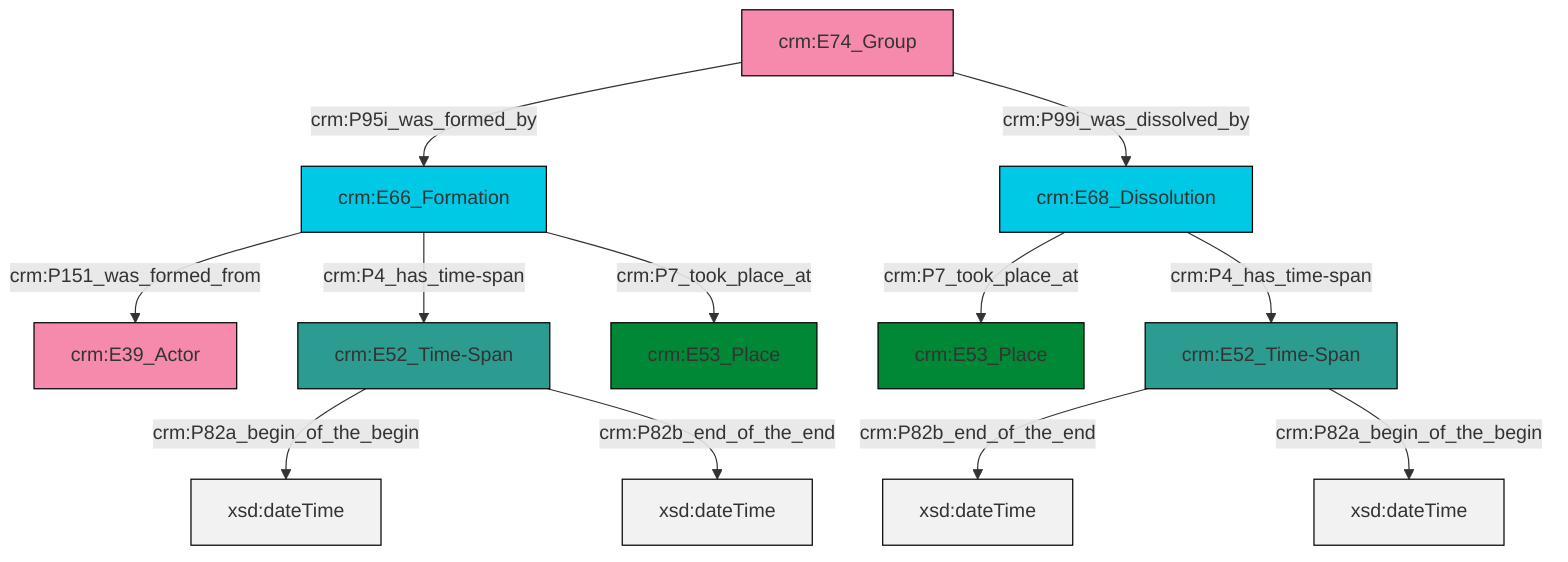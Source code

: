 graph TD
classDef Literal fill:#f2f2f2,stroke:#000000;
classDef CRM_Entity fill:#FFFFFF,stroke:#000000;
classDef Temporal_Entity fill:#00C9E6, stroke:#000000;
classDef Type fill:#E18312, stroke:#000000;
classDef Time-Span fill:#2C9C91, stroke:#000000;
classDef Appellation fill:#FFEB7F, stroke:#000000;
classDef Place fill:#008836, stroke:#000000;
classDef Persistent_Item fill:#B266B2, stroke:#000000;
classDef Conceptual_Object fill:#FFD700, stroke:#000000;
classDef Physical_Thing fill:#D2B48C, stroke:#000000;
classDef Actor fill:#f58aad, stroke:#000000;
classDef PC_Classes fill:#4ce600, stroke:#000000;
classDef Multi fill:#cccccc,stroke:#000000;

0["crm:E66_Formation"]:::Temporal_Entity -->|crm:P151_was_formed_from| 1["crm:E39_Actor"]:::Actor
7["crm:E68_Dissolution"]:::Temporal_Entity -->|crm:P7_took_place_at| 4["crm:E53_Place"]:::Place
8["crm:E52_Time-Span"]:::Time-Span -->|crm:P82b_end_of_the_end| 9[xsd:dateTime]:::Literal
0["crm:E66_Formation"]:::Temporal_Entity -->|crm:P4_has_time-span| 10["crm:E52_Time-Span"]:::Time-Span
10["crm:E52_Time-Span"]:::Time-Span -->|crm:P82a_begin_of_the_begin| 11[xsd:dateTime]:::Literal
10["crm:E52_Time-Span"]:::Time-Span -->|crm:P82b_end_of_the_end| 12[xsd:dateTime]:::Literal
14["crm:E74_Group"]:::Actor -->|crm:P95i_was_formed_by| 0["crm:E66_Formation"]:::Temporal_Entity
0["crm:E66_Formation"]:::Temporal_Entity -->|crm:P7_took_place_at| 2["crm:E53_Place"]:::Place
7["crm:E68_Dissolution"]:::Temporal_Entity -->|crm:P4_has_time-span| 8["crm:E52_Time-Span"]:::Time-Span
8["crm:E52_Time-Span"]:::Time-Span -->|crm:P82a_begin_of_the_begin| 18[xsd:dateTime]:::Literal
14["crm:E74_Group"]:::Actor -->|crm:P99i_was_dissolved_by| 7["crm:E68_Dissolution"]:::Temporal_Entity